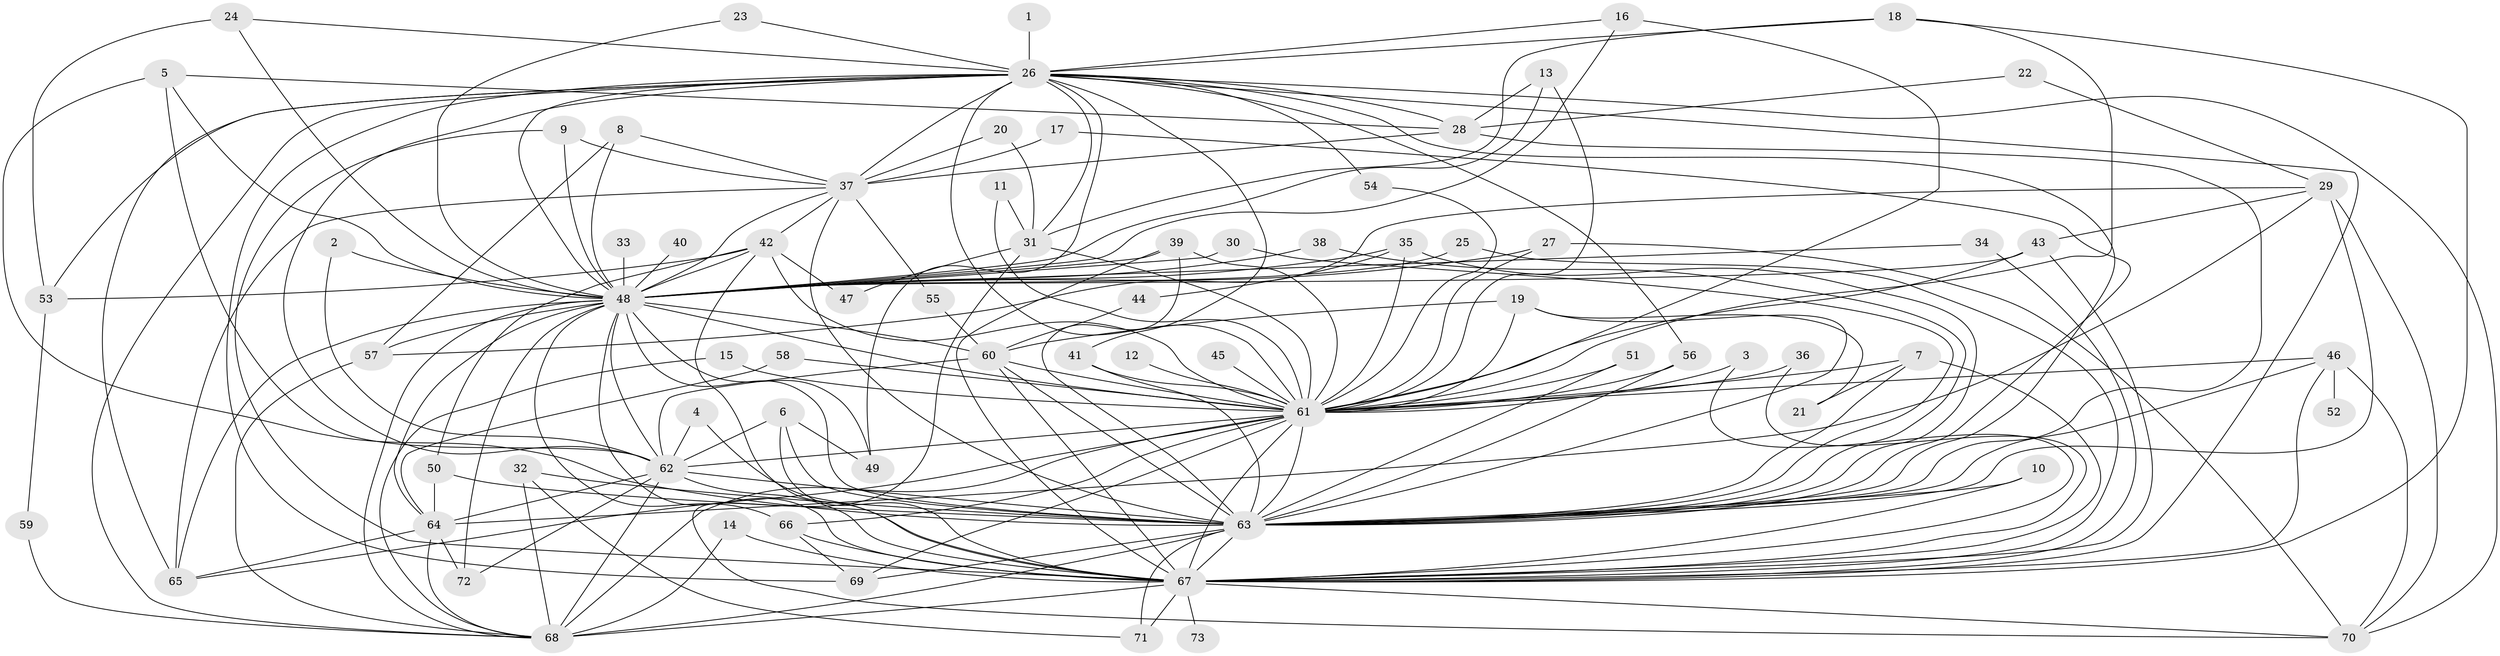 // original degree distribution, {29: 0.0273972602739726, 31: 0.00684931506849315, 17: 0.00684931506849315, 23: 0.0136986301369863, 15: 0.00684931506849315, 20: 0.00684931506849315, 2: 0.5547945205479452, 3: 0.1643835616438356, 7: 0.0273972602739726, 5: 0.04794520547945205, 4: 0.1095890410958904, 8: 0.0136986301369863, 6: 0.0136986301369863}
// Generated by graph-tools (version 1.1) at 2025/49/03/09/25 03:49:44]
// undirected, 73 vertices, 189 edges
graph export_dot {
graph [start="1"]
  node [color=gray90,style=filled];
  1;
  2;
  3;
  4;
  5;
  6;
  7;
  8;
  9;
  10;
  11;
  12;
  13;
  14;
  15;
  16;
  17;
  18;
  19;
  20;
  21;
  22;
  23;
  24;
  25;
  26;
  27;
  28;
  29;
  30;
  31;
  32;
  33;
  34;
  35;
  36;
  37;
  38;
  39;
  40;
  41;
  42;
  43;
  44;
  45;
  46;
  47;
  48;
  49;
  50;
  51;
  52;
  53;
  54;
  55;
  56;
  57;
  58;
  59;
  60;
  61;
  62;
  63;
  64;
  65;
  66;
  67;
  68;
  69;
  70;
  71;
  72;
  73;
  1 -- 26 [weight=1.0];
  2 -- 48 [weight=1.0];
  2 -- 62 [weight=1.0];
  3 -- 61 [weight=1.0];
  3 -- 67 [weight=1.0];
  4 -- 62 [weight=1.0];
  4 -- 67 [weight=1.0];
  5 -- 28 [weight=1.0];
  5 -- 48 [weight=1.0];
  5 -- 62 [weight=1.0];
  5 -- 63 [weight=1.0];
  6 -- 49 [weight=1.0];
  6 -- 62 [weight=1.0];
  6 -- 63 [weight=2.0];
  6 -- 67 [weight=2.0];
  7 -- 21 [weight=1.0];
  7 -- 61 [weight=1.0];
  7 -- 63 [weight=1.0];
  7 -- 67 [weight=1.0];
  8 -- 37 [weight=1.0];
  8 -- 48 [weight=1.0];
  8 -- 57 [weight=1.0];
  9 -- 37 [weight=1.0];
  9 -- 48 [weight=1.0];
  9 -- 67 [weight=1.0];
  10 -- 63 [weight=1.0];
  10 -- 67 [weight=1.0];
  11 -- 31 [weight=1.0];
  11 -- 61 [weight=1.0];
  12 -- 61 [weight=1.0];
  13 -- 28 [weight=1.0];
  13 -- 48 [weight=1.0];
  13 -- 61 [weight=1.0];
  14 -- 67 [weight=1.0];
  14 -- 68 [weight=1.0];
  15 -- 61 [weight=1.0];
  15 -- 68 [weight=1.0];
  16 -- 26 [weight=1.0];
  16 -- 48 [weight=1.0];
  16 -- 61 [weight=1.0];
  17 -- 37 [weight=1.0];
  17 -- 63 [weight=1.0];
  18 -- 26 [weight=1.0];
  18 -- 31 [weight=1.0];
  18 -- 61 [weight=1.0];
  18 -- 67 [weight=1.0];
  19 -- 21 [weight=1.0];
  19 -- 60 [weight=1.0];
  19 -- 61 [weight=1.0];
  19 -- 63 [weight=1.0];
  20 -- 31 [weight=1.0];
  20 -- 37 [weight=1.0];
  22 -- 28 [weight=1.0];
  22 -- 29 [weight=1.0];
  23 -- 26 [weight=1.0];
  23 -- 48 [weight=1.0];
  24 -- 26 [weight=1.0];
  24 -- 48 [weight=1.0];
  24 -- 53 [weight=1.0];
  25 -- 48 [weight=1.0];
  25 -- 67 [weight=1.0];
  26 -- 28 [weight=2.0];
  26 -- 31 [weight=1.0];
  26 -- 37 [weight=2.0];
  26 -- 41 [weight=1.0];
  26 -- 48 [weight=2.0];
  26 -- 49 [weight=1.0];
  26 -- 53 [weight=1.0];
  26 -- 54 [weight=1.0];
  26 -- 56 [weight=1.0];
  26 -- 61 [weight=2.0];
  26 -- 62 [weight=1.0];
  26 -- 63 [weight=2.0];
  26 -- 65 [weight=1.0];
  26 -- 67 [weight=1.0];
  26 -- 68 [weight=1.0];
  26 -- 69 [weight=1.0];
  26 -- 70 [weight=1.0];
  27 -- 48 [weight=1.0];
  27 -- 61 [weight=1.0];
  27 -- 70 [weight=1.0];
  28 -- 37 [weight=1.0];
  28 -- 63 [weight=1.0];
  29 -- 43 [weight=1.0];
  29 -- 57 [weight=1.0];
  29 -- 63 [weight=3.0];
  29 -- 64 [weight=1.0];
  29 -- 70 [weight=1.0];
  30 -- 48 [weight=1.0];
  30 -- 63 [weight=1.0];
  31 -- 47 [weight=1.0];
  31 -- 61 [weight=2.0];
  31 -- 70 [weight=1.0];
  32 -- 63 [weight=1.0];
  32 -- 68 [weight=2.0];
  32 -- 71 [weight=1.0];
  33 -- 48 [weight=1.0];
  34 -- 48 [weight=1.0];
  34 -- 67 [weight=1.0];
  35 -- 44 [weight=1.0];
  35 -- 48 [weight=1.0];
  35 -- 61 [weight=1.0];
  35 -- 63 [weight=1.0];
  36 -- 61 [weight=1.0];
  36 -- 67 [weight=1.0];
  37 -- 42 [weight=1.0];
  37 -- 48 [weight=1.0];
  37 -- 55 [weight=1.0];
  37 -- 63 [weight=1.0];
  37 -- 65 [weight=1.0];
  38 -- 48 [weight=1.0];
  38 -- 63 [weight=1.0];
  39 -- 48 [weight=1.0];
  39 -- 61 [weight=1.0];
  39 -- 63 [weight=1.0];
  39 -- 67 [weight=2.0];
  40 -- 48 [weight=2.0];
  41 -- 61 [weight=1.0];
  41 -- 63 [weight=1.0];
  42 -- 47 [weight=1.0];
  42 -- 48 [weight=1.0];
  42 -- 50 [weight=1.0];
  42 -- 53 [weight=1.0];
  42 -- 61 [weight=1.0];
  42 -- 67 [weight=1.0];
  43 -- 48 [weight=2.0];
  43 -- 61 [weight=1.0];
  43 -- 67 [weight=1.0];
  44 -- 60 [weight=1.0];
  45 -- 61 [weight=2.0];
  46 -- 52 [weight=1.0];
  46 -- 61 [weight=1.0];
  46 -- 63 [weight=1.0];
  46 -- 67 [weight=1.0];
  46 -- 70 [weight=1.0];
  48 -- 49 [weight=1.0];
  48 -- 57 [weight=1.0];
  48 -- 60 [weight=1.0];
  48 -- 61 [weight=4.0];
  48 -- 62 [weight=2.0];
  48 -- 63 [weight=4.0];
  48 -- 64 [weight=1.0];
  48 -- 65 [weight=1.0];
  48 -- 66 [weight=1.0];
  48 -- 67 [weight=2.0];
  48 -- 68 [weight=2.0];
  48 -- 72 [weight=2.0];
  50 -- 63 [weight=1.0];
  50 -- 64 [weight=1.0];
  51 -- 61 [weight=1.0];
  51 -- 63 [weight=1.0];
  53 -- 59 [weight=1.0];
  54 -- 61 [weight=1.0];
  55 -- 60 [weight=1.0];
  56 -- 61 [weight=1.0];
  56 -- 63 [weight=1.0];
  57 -- 68 [weight=1.0];
  58 -- 61 [weight=1.0];
  58 -- 64 [weight=1.0];
  59 -- 68 [weight=1.0];
  60 -- 61 [weight=1.0];
  60 -- 62 [weight=1.0];
  60 -- 63 [weight=2.0];
  60 -- 67 [weight=1.0];
  61 -- 62 [weight=2.0];
  61 -- 63 [weight=5.0];
  61 -- 65 [weight=1.0];
  61 -- 66 [weight=1.0];
  61 -- 67 [weight=2.0];
  61 -- 68 [weight=2.0];
  61 -- 69 [weight=1.0];
  62 -- 63 [weight=2.0];
  62 -- 64 [weight=1.0];
  62 -- 67 [weight=1.0];
  62 -- 68 [weight=1.0];
  62 -- 72 [weight=1.0];
  63 -- 67 [weight=2.0];
  63 -- 68 [weight=3.0];
  63 -- 69 [weight=1.0];
  63 -- 71 [weight=2.0];
  64 -- 65 [weight=1.0];
  64 -- 68 [weight=1.0];
  64 -- 72 [weight=2.0];
  66 -- 67 [weight=1.0];
  66 -- 69 [weight=1.0];
  67 -- 68 [weight=2.0];
  67 -- 70 [weight=1.0];
  67 -- 71 [weight=1.0];
  67 -- 73 [weight=1.0];
}
